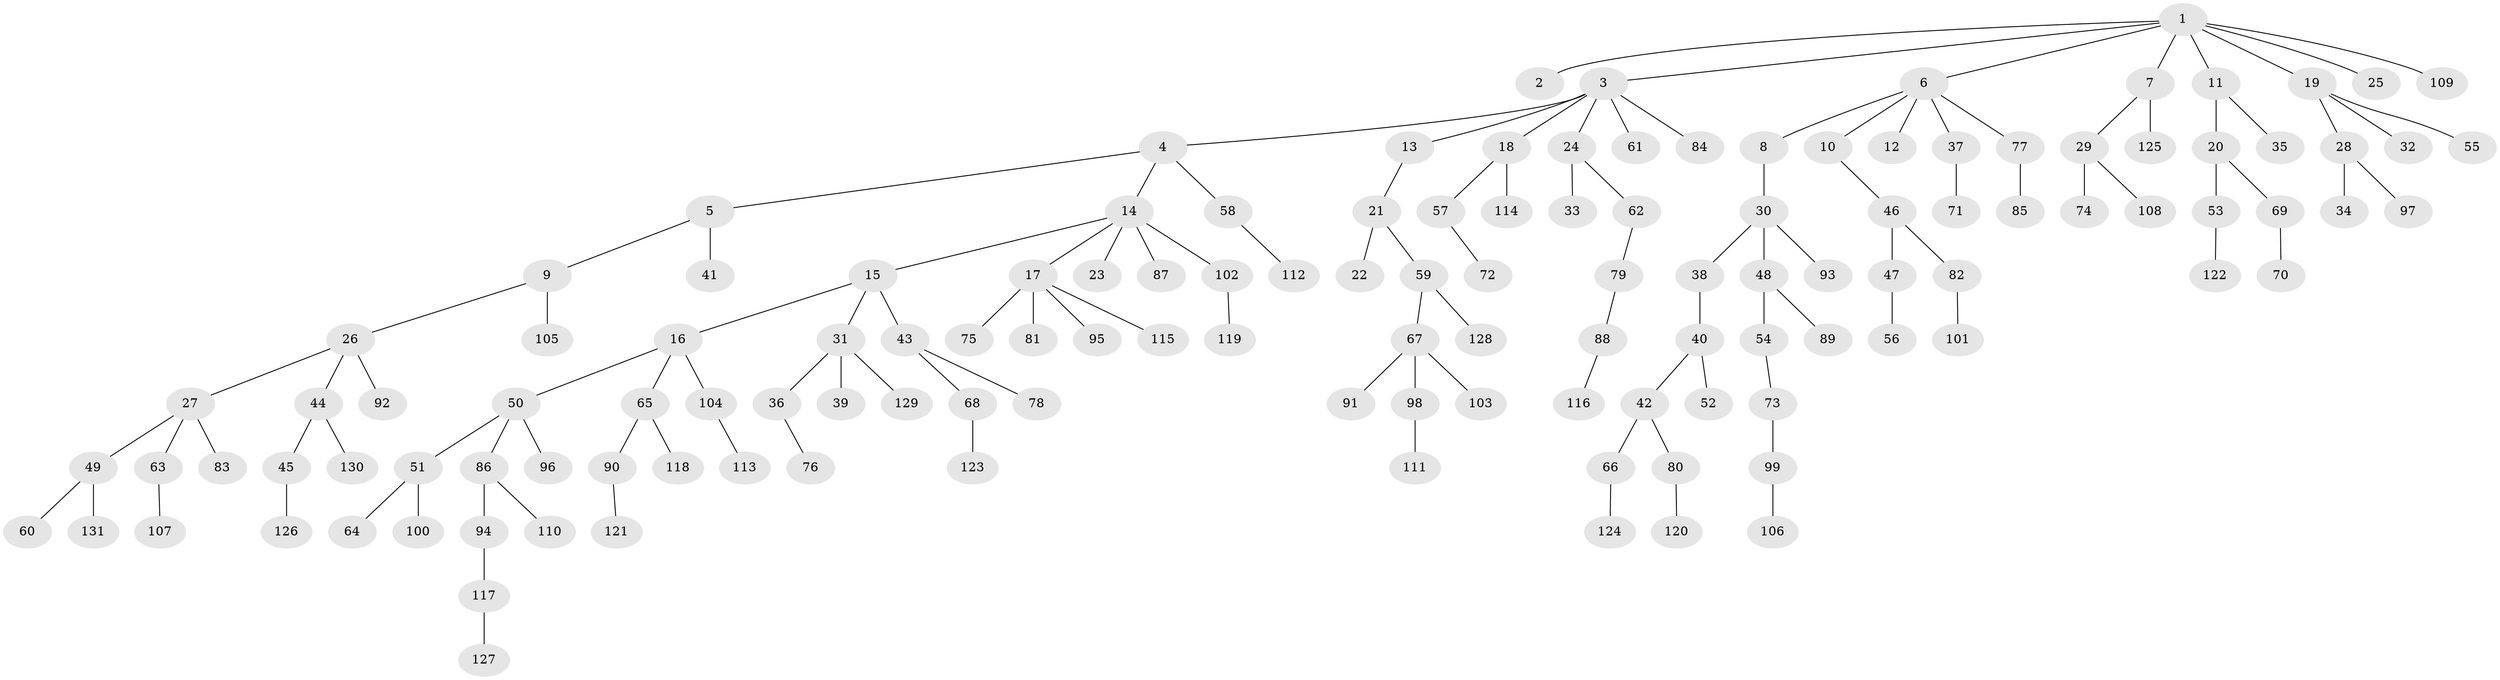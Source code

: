 // coarse degree distribution, {7: 0.010869565217391304, 6: 0.010869565217391304, 4: 0.06521739130434782, 2: 0.358695652173913, 5: 0.021739130434782608, 3: 0.10869565217391304, 1: 0.42391304347826086}
// Generated by graph-tools (version 1.1) at 2025/51/03/04/25 22:51:49]
// undirected, 131 vertices, 130 edges
graph export_dot {
  node [color=gray90,style=filled];
  1;
  2;
  3;
  4;
  5;
  6;
  7;
  8;
  9;
  10;
  11;
  12;
  13;
  14;
  15;
  16;
  17;
  18;
  19;
  20;
  21;
  22;
  23;
  24;
  25;
  26;
  27;
  28;
  29;
  30;
  31;
  32;
  33;
  34;
  35;
  36;
  37;
  38;
  39;
  40;
  41;
  42;
  43;
  44;
  45;
  46;
  47;
  48;
  49;
  50;
  51;
  52;
  53;
  54;
  55;
  56;
  57;
  58;
  59;
  60;
  61;
  62;
  63;
  64;
  65;
  66;
  67;
  68;
  69;
  70;
  71;
  72;
  73;
  74;
  75;
  76;
  77;
  78;
  79;
  80;
  81;
  82;
  83;
  84;
  85;
  86;
  87;
  88;
  89;
  90;
  91;
  92;
  93;
  94;
  95;
  96;
  97;
  98;
  99;
  100;
  101;
  102;
  103;
  104;
  105;
  106;
  107;
  108;
  109;
  110;
  111;
  112;
  113;
  114;
  115;
  116;
  117;
  118;
  119;
  120;
  121;
  122;
  123;
  124;
  125;
  126;
  127;
  128;
  129;
  130;
  131;
  1 -- 2;
  1 -- 3;
  1 -- 6;
  1 -- 7;
  1 -- 11;
  1 -- 19;
  1 -- 25;
  1 -- 109;
  3 -- 4;
  3 -- 13;
  3 -- 18;
  3 -- 24;
  3 -- 61;
  3 -- 84;
  4 -- 5;
  4 -- 14;
  4 -- 58;
  5 -- 9;
  5 -- 41;
  6 -- 8;
  6 -- 10;
  6 -- 12;
  6 -- 37;
  6 -- 77;
  7 -- 29;
  7 -- 125;
  8 -- 30;
  9 -- 26;
  9 -- 105;
  10 -- 46;
  11 -- 20;
  11 -- 35;
  13 -- 21;
  14 -- 15;
  14 -- 17;
  14 -- 23;
  14 -- 87;
  14 -- 102;
  15 -- 16;
  15 -- 31;
  15 -- 43;
  16 -- 50;
  16 -- 65;
  16 -- 104;
  17 -- 75;
  17 -- 81;
  17 -- 95;
  17 -- 115;
  18 -- 57;
  18 -- 114;
  19 -- 28;
  19 -- 32;
  19 -- 55;
  20 -- 53;
  20 -- 69;
  21 -- 22;
  21 -- 59;
  24 -- 33;
  24 -- 62;
  26 -- 27;
  26 -- 44;
  26 -- 92;
  27 -- 49;
  27 -- 63;
  27 -- 83;
  28 -- 34;
  28 -- 97;
  29 -- 74;
  29 -- 108;
  30 -- 38;
  30 -- 48;
  30 -- 93;
  31 -- 36;
  31 -- 39;
  31 -- 129;
  36 -- 76;
  37 -- 71;
  38 -- 40;
  40 -- 42;
  40 -- 52;
  42 -- 66;
  42 -- 80;
  43 -- 68;
  43 -- 78;
  44 -- 45;
  44 -- 130;
  45 -- 126;
  46 -- 47;
  46 -- 82;
  47 -- 56;
  48 -- 54;
  48 -- 89;
  49 -- 60;
  49 -- 131;
  50 -- 51;
  50 -- 86;
  50 -- 96;
  51 -- 64;
  51 -- 100;
  53 -- 122;
  54 -- 73;
  57 -- 72;
  58 -- 112;
  59 -- 67;
  59 -- 128;
  62 -- 79;
  63 -- 107;
  65 -- 90;
  65 -- 118;
  66 -- 124;
  67 -- 91;
  67 -- 98;
  67 -- 103;
  68 -- 123;
  69 -- 70;
  73 -- 99;
  77 -- 85;
  79 -- 88;
  80 -- 120;
  82 -- 101;
  86 -- 94;
  86 -- 110;
  88 -- 116;
  90 -- 121;
  94 -- 117;
  98 -- 111;
  99 -- 106;
  102 -- 119;
  104 -- 113;
  117 -- 127;
}
